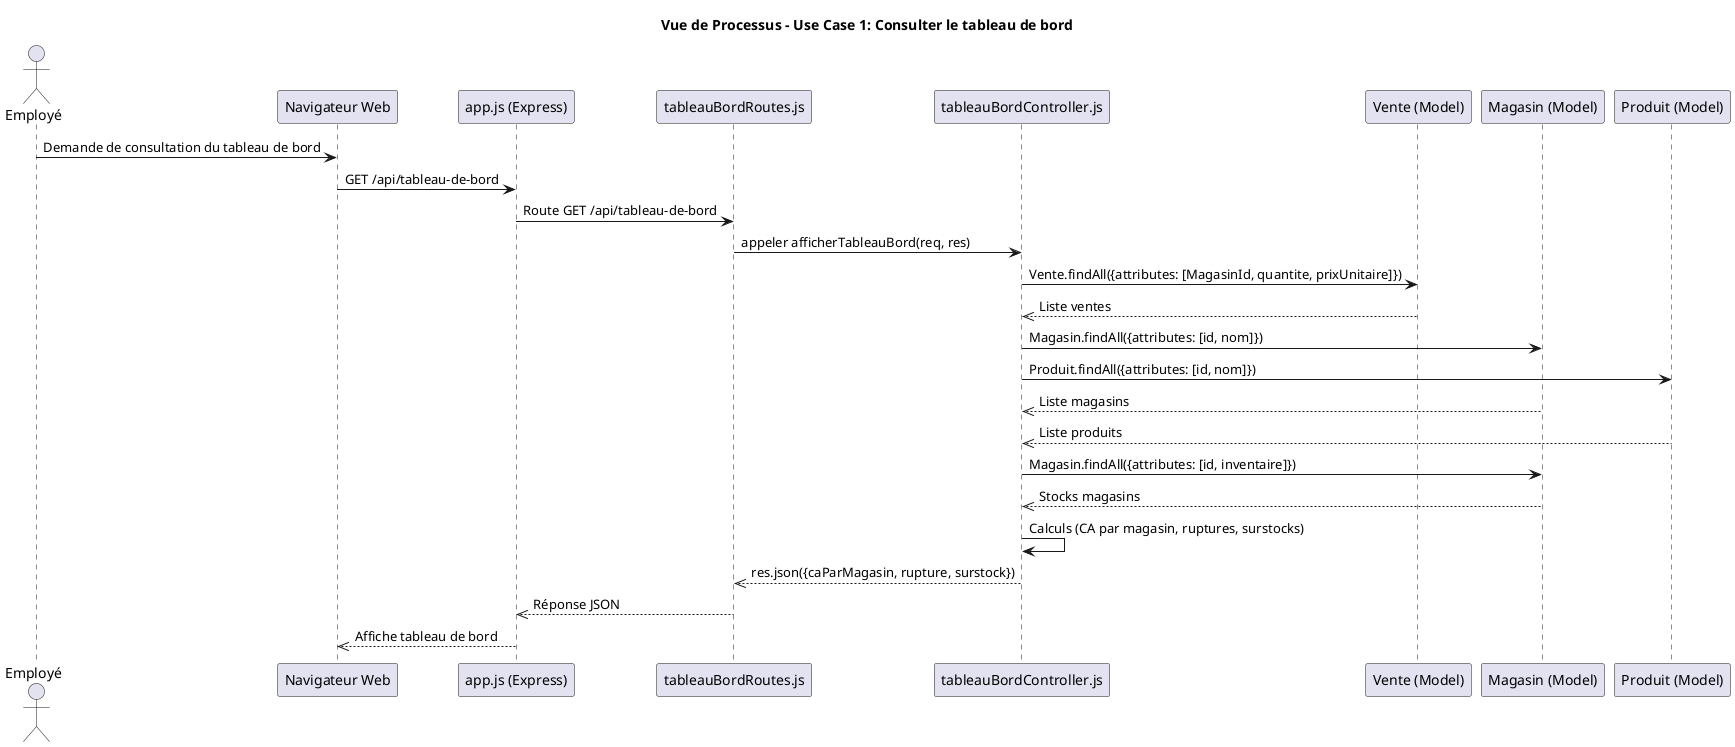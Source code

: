 @startuml
title Vue de Processus – Use Case 1: Consulter le tableau de bord

actor "Employé" as user
participant "Navigateur Web" as browser
participant "app.js (Express)" as app
participant "tableauBordRoutes.js" as route
participant "tableauBordController.js" as ctrl
participant "Vente (Model)" as vente
participant "Magasin (Model)" as magasin
participant "Produit (Model)" as produit

user -> browser : Demande de consultation du tableau de bord
browser -> app : GET /api/tableau-de-bord
app -> route : Route GET /api/tableau-de-bord
route -> ctrl : appeler afficherTableauBord(req, res)
ctrl -> vente : Vente.findAll({attributes: [MagasinId, quantite, prixUnitaire]})
vente -->> ctrl : Liste ventes

ctrl -> magasin : Magasin.findAll({attributes: [id, nom]})
ctrl -> produit : Produit.findAll({attributes: [id, nom]})
magasin -->> ctrl : Liste magasins
produit -->> ctrl : Liste produits

ctrl -> magasin : Magasin.findAll({attributes: [id, inventaire]})
magasin -->> ctrl : Stocks magasins

ctrl -> ctrl : Calculs (CA par magasin, ruptures, surstocks)
ctrl -->> route : res.json({caParMagasin, rupture, surstock})
route -->> app : Réponse JSON
app -->> browser : Affiche tableau de bord

@enduml